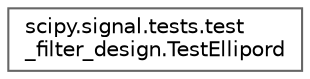 digraph "Graphical Class Hierarchy"
{
 // LATEX_PDF_SIZE
  bgcolor="transparent";
  edge [fontname=Helvetica,fontsize=10,labelfontname=Helvetica,labelfontsize=10];
  node [fontname=Helvetica,fontsize=10,shape=box,height=0.2,width=0.4];
  rankdir="LR";
  Node0 [id="Node000000",label="scipy.signal.tests.test\l_filter_design.TestEllipord",height=0.2,width=0.4,color="grey40", fillcolor="white", style="filled",URL="$d2/d99/classscipy_1_1signal_1_1tests_1_1test__filter__design_1_1TestEllipord.html",tooltip=" "];
}
